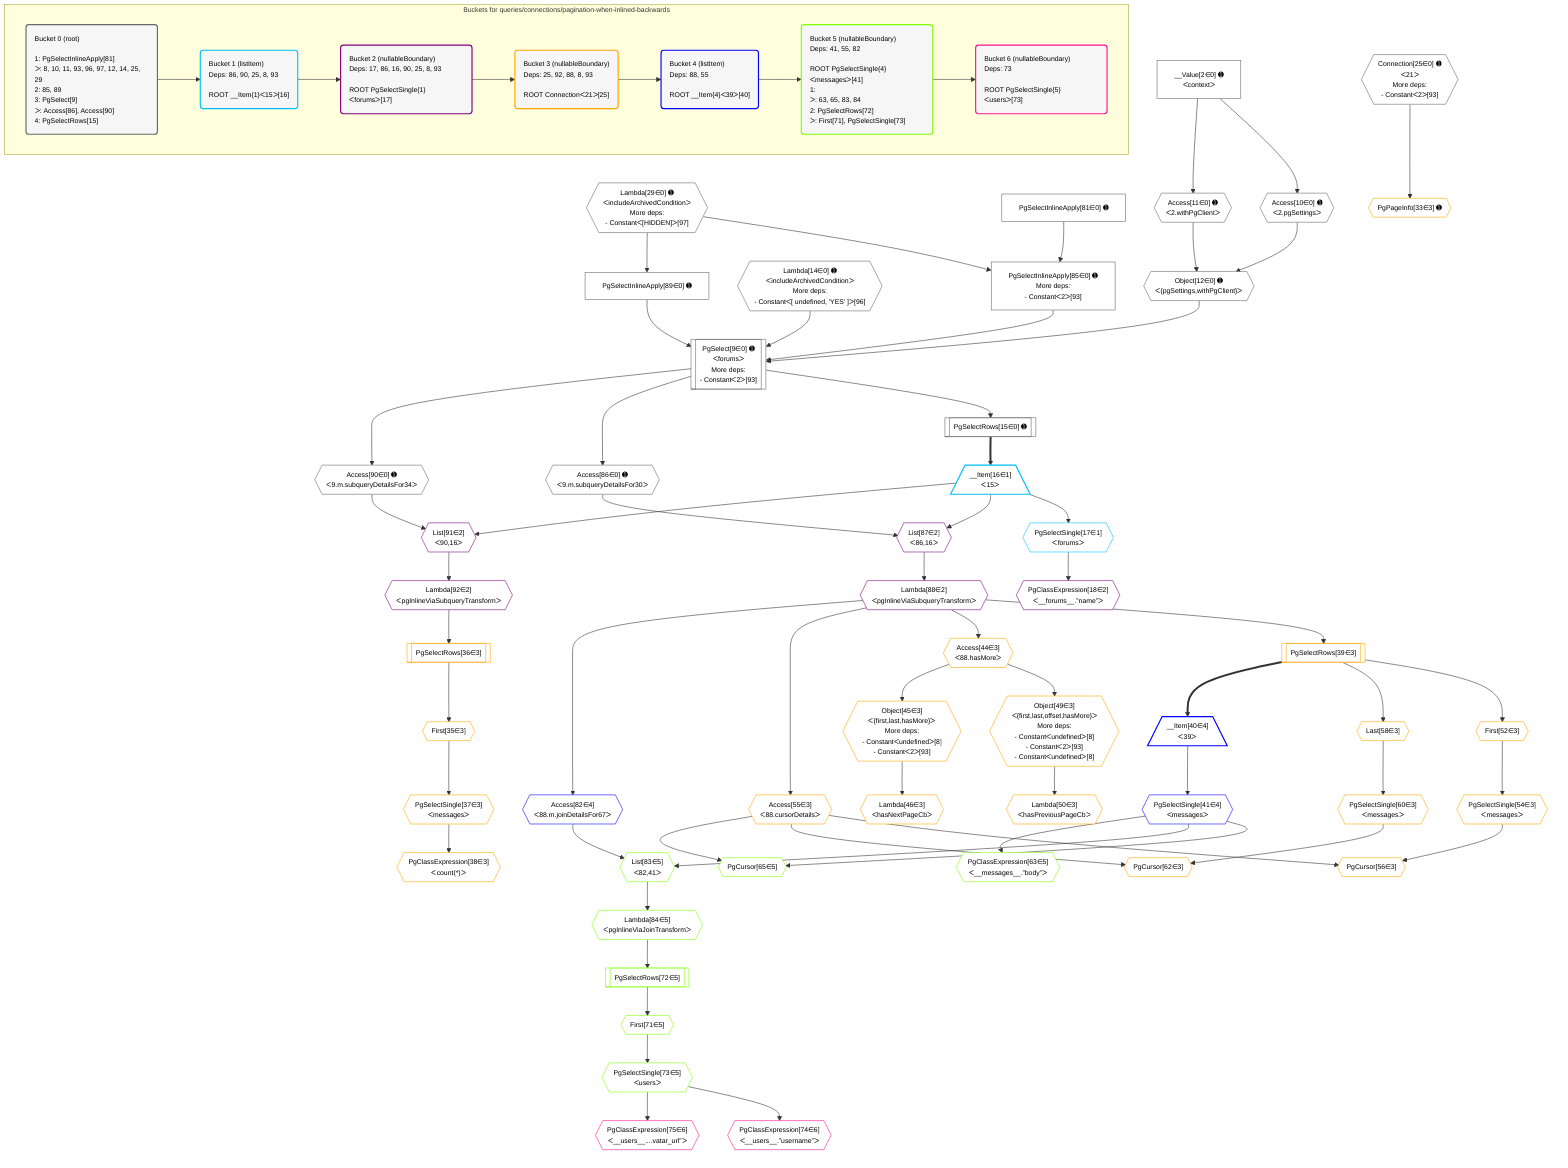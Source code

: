 %%{init: {'themeVariables': { 'fontSize': '12px'}}}%%
graph TD
    classDef path fill:#eee,stroke:#000,color:#000
    classDef plan fill:#fff,stroke-width:1px,color:#000
    classDef itemplan fill:#fff,stroke-width:2px,color:#000
    classDef unbatchedplan fill:#dff,stroke-width:1px,color:#000
    classDef sideeffectplan fill:#fcc,stroke-width:2px,color:#000
    classDef bucket fill:#f6f6f6,color:#000,stroke-width:2px,text-align:left

    subgraph "Buckets for queries/connections/pagination-when-inlined-backwards"
    Bucket0("Bucket 0 (root)<br /><br />1: PgSelectInlineApply[81]<br />ᐳ: 8, 10, 11, 93, 96, 97, 12, 14, 25, 29<br />2: 85, 89<br />3: PgSelect[9]<br />ᐳ: Access[86], Access[90]<br />4: PgSelectRows[15]"):::bucket
    Bucket1("Bucket 1 (listItem)<br />Deps: 86, 90, 25, 8, 93<br /><br />ROOT __Item{1}ᐸ15ᐳ[16]"):::bucket
    Bucket2("Bucket 2 (nullableBoundary)<br />Deps: 17, 86, 16, 90, 25, 8, 93<br /><br />ROOT PgSelectSingle{1}ᐸforumsᐳ[17]"):::bucket
    Bucket3("Bucket 3 (nullableBoundary)<br />Deps: 25, 92, 88, 8, 93<br /><br />ROOT Connectionᐸ21ᐳ[25]"):::bucket
    Bucket4("Bucket 4 (listItem)<br />Deps: 88, 55<br /><br />ROOT __Item{4}ᐸ39ᐳ[40]"):::bucket
    Bucket5("Bucket 5 (nullableBoundary)<br />Deps: 41, 55, 82<br /><br />ROOT PgSelectSingle{4}ᐸmessagesᐳ[41]<br />1: <br />ᐳ: 63, 65, 83, 84<br />2: PgSelectRows[72]<br />ᐳ: First[71], PgSelectSingle[73]"):::bucket
    Bucket6("Bucket 6 (nullableBoundary)<br />Deps: 73<br /><br />ROOT PgSelectSingle{5}ᐸusersᐳ[73]"):::bucket
    end
    Bucket0 --> Bucket1
    Bucket1 --> Bucket2
    Bucket2 --> Bucket3
    Bucket3 --> Bucket4
    Bucket4 --> Bucket5
    Bucket5 --> Bucket6

    %% plan dependencies
    PgSelect9[["PgSelect[9∈0] ➊<br />ᐸforumsᐳ<br />More deps:<br />- Constantᐸ2ᐳ[93]"]]:::plan
    Object12{{"Object[12∈0] ➊<br />ᐸ{pgSettings,withPgClient}ᐳ"}}:::plan
    Lambda14{{"Lambda[14∈0] ➊<br />ᐸincludeArchivedConditionᐳ<br />More deps:<br />- Constantᐸ[ undefined, 'YES' ]ᐳ[96]"}}:::plan
    PgSelectInlineApply85["PgSelectInlineApply[85∈0] ➊<br />More deps:<br />- Constantᐸ2ᐳ[93]"]:::plan
    PgSelectInlineApply89["PgSelectInlineApply[89∈0] ➊"]:::plan
    Object12 & Lambda14 & PgSelectInlineApply85 & PgSelectInlineApply89 --> PgSelect9
    Lambda29{{"Lambda[29∈0] ➊<br />ᐸincludeArchivedConditionᐳ<br />More deps:<br />- Constantᐸ[HIDDEN]ᐳ[97]"}}:::plan
    PgSelectInlineApply81["PgSelectInlineApply[81∈0] ➊"]:::plan
    Lambda29 & PgSelectInlineApply81 --> PgSelectInlineApply85
    Access10{{"Access[10∈0] ➊<br />ᐸ2.pgSettingsᐳ"}}:::plan
    Access11{{"Access[11∈0] ➊<br />ᐸ2.withPgClientᐳ"}}:::plan
    Access10 & Access11 --> Object12
    __Value2["__Value[2∈0] ➊<br />ᐸcontextᐳ"]:::plan
    __Value2 --> Access10
    __Value2 --> Access11
    PgSelectRows15[["PgSelectRows[15∈0] ➊"]]:::plan
    PgSelect9 --> PgSelectRows15
    Connection25{{"Connection[25∈0] ➊<br />ᐸ21ᐳ<br />More deps:<br />- Constantᐸ2ᐳ[93]"}}:::plan
    Access86{{"Access[86∈0] ➊<br />ᐸ9.m.subqueryDetailsFor30ᐳ"}}:::plan
    PgSelect9 --> Access86
    Lambda29 --> PgSelectInlineApply89
    Access90{{"Access[90∈0] ➊<br />ᐸ9.m.subqueryDetailsFor34ᐳ"}}:::plan
    PgSelect9 --> Access90
    __Item16[/"__Item[16∈1]<br />ᐸ15ᐳ"\]:::itemplan
    PgSelectRows15 ==> __Item16
    PgSelectSingle17{{"PgSelectSingle[17∈1]<br />ᐸforumsᐳ"}}:::plan
    __Item16 --> PgSelectSingle17
    List87{{"List[87∈2]<br />ᐸ86,16ᐳ"}}:::plan
    Access86 & __Item16 --> List87
    List91{{"List[91∈2]<br />ᐸ90,16ᐳ"}}:::plan
    Access90 & __Item16 --> List91
    PgClassExpression18{{"PgClassExpression[18∈2]<br />ᐸ__forums__.”name”ᐳ"}}:::plan
    PgSelectSingle17 --> PgClassExpression18
    Lambda88{{"Lambda[88∈2]<br />ᐸpgInlineViaSubqueryTransformᐳ"}}:::plan
    List87 --> Lambda88
    Lambda92{{"Lambda[92∈2]<br />ᐸpgInlineViaSubqueryTransformᐳ"}}:::plan
    List91 --> Lambda92
    Object49{{"Object[49∈3]<br />ᐸ{first,last,offset,hasMore}ᐳ<br />More deps:<br />- Constantᐸundefinedᐳ[8]<br />- Constantᐸ2ᐳ[93]<br />- Constantᐸundefinedᐳ[8]"}}:::plan
    Access44{{"Access[44∈3]<br />ᐸ88.hasMoreᐳ"}}:::plan
    Access44 --> Object49
    Object45{{"Object[45∈3]<br />ᐸ{first,last,hasMore}ᐳ<br />More deps:<br />- Constantᐸundefinedᐳ[8]<br />- Constantᐸ2ᐳ[93]"}}:::plan
    Access44 --> Object45
    PgCursor56{{"PgCursor[56∈3]"}}:::plan
    PgSelectSingle54{{"PgSelectSingle[54∈3]<br />ᐸmessagesᐳ"}}:::plan
    Access55{{"Access[55∈3]<br />ᐸ88.cursorDetailsᐳ"}}:::plan
    PgSelectSingle54 & Access55 --> PgCursor56
    PgCursor62{{"PgCursor[62∈3]"}}:::plan
    PgSelectSingle60{{"PgSelectSingle[60∈3]<br />ᐸmessagesᐳ"}}:::plan
    PgSelectSingle60 & Access55 --> PgCursor62
    PgPageInfo33{{"PgPageInfo[33∈3] ➊"}}:::plan
    Connection25 --> PgPageInfo33
    First35{{"First[35∈3]"}}:::plan
    PgSelectRows36[["PgSelectRows[36∈3]"]]:::plan
    PgSelectRows36 --> First35
    Lambda92 --> PgSelectRows36
    PgSelectSingle37{{"PgSelectSingle[37∈3]<br />ᐸmessagesᐳ"}}:::plan
    First35 --> PgSelectSingle37
    PgClassExpression38{{"PgClassExpression[38∈3]<br />ᐸcount(*)ᐳ"}}:::plan
    PgSelectSingle37 --> PgClassExpression38
    PgSelectRows39[["PgSelectRows[39∈3]"]]:::plan
    Lambda88 --> PgSelectRows39
    Lambda88 --> Access44
    Lambda46{{"Lambda[46∈3]<br />ᐸhasNextPageCbᐳ"}}:::plan
    Object45 --> Lambda46
    Lambda50{{"Lambda[50∈3]<br />ᐸhasPreviousPageCbᐳ"}}:::plan
    Object49 --> Lambda50
    First52{{"First[52∈3]"}}:::plan
    PgSelectRows39 --> First52
    First52 --> PgSelectSingle54
    Lambda88 --> Access55
    Last58{{"Last[58∈3]"}}:::plan
    PgSelectRows39 --> Last58
    Last58 --> PgSelectSingle60
    __Item40[/"__Item[40∈4]<br />ᐸ39ᐳ"\]:::itemplan
    PgSelectRows39 ==> __Item40
    PgSelectSingle41{{"PgSelectSingle[41∈4]<br />ᐸmessagesᐳ"}}:::plan
    __Item40 --> PgSelectSingle41
    Access82{{"Access[82∈4]<br />ᐸ88.m.joinDetailsFor67ᐳ"}}:::plan
    Lambda88 --> Access82
    PgCursor65{{"PgCursor[65∈5]"}}:::plan
    PgSelectSingle41 & Access55 --> PgCursor65
    List83{{"List[83∈5]<br />ᐸ82,41ᐳ"}}:::plan
    Access82 & PgSelectSingle41 --> List83
    PgClassExpression63{{"PgClassExpression[63∈5]<br />ᐸ__messages__.”body”ᐳ"}}:::plan
    PgSelectSingle41 --> PgClassExpression63
    First71{{"First[71∈5]"}}:::plan
    PgSelectRows72[["PgSelectRows[72∈5]"]]:::plan
    PgSelectRows72 --> First71
    Lambda84{{"Lambda[84∈5]<br />ᐸpgInlineViaJoinTransformᐳ"}}:::plan
    Lambda84 --> PgSelectRows72
    PgSelectSingle73{{"PgSelectSingle[73∈5]<br />ᐸusersᐳ"}}:::plan
    First71 --> PgSelectSingle73
    List83 --> Lambda84
    PgClassExpression74{{"PgClassExpression[74∈6]<br />ᐸ__users__.”username”ᐳ"}}:::plan
    PgSelectSingle73 --> PgClassExpression74
    PgClassExpression75{{"PgClassExpression[75∈6]<br />ᐸ__users__....vatar_url”ᐳ"}}:::plan
    PgSelectSingle73 --> PgClassExpression75

    %% define steps
    classDef bucket0 stroke:#696969
    class Bucket0,__Value2,PgSelect9,Access10,Access11,Object12,Lambda14,PgSelectRows15,Connection25,Lambda29,PgSelectInlineApply81,PgSelectInlineApply85,Access86,PgSelectInlineApply89,Access90 bucket0
    classDef bucket1 stroke:#00bfff
    class Bucket1,__Item16,PgSelectSingle17 bucket1
    classDef bucket2 stroke:#7f007f
    class Bucket2,PgClassExpression18,List87,Lambda88,List91,Lambda92 bucket2
    classDef bucket3 stroke:#ffa500
    class Bucket3,PgPageInfo33,First35,PgSelectRows36,PgSelectSingle37,PgClassExpression38,PgSelectRows39,Access44,Object45,Lambda46,Object49,Lambda50,First52,PgSelectSingle54,Access55,PgCursor56,Last58,PgSelectSingle60,PgCursor62 bucket3
    classDef bucket4 stroke:#0000ff
    class Bucket4,__Item40,PgSelectSingle41,Access82 bucket4
    classDef bucket5 stroke:#7fff00
    class Bucket5,PgClassExpression63,PgCursor65,First71,PgSelectRows72,PgSelectSingle73,List83,Lambda84 bucket5
    classDef bucket6 stroke:#ff1493
    class Bucket6,PgClassExpression74,PgClassExpression75 bucket6